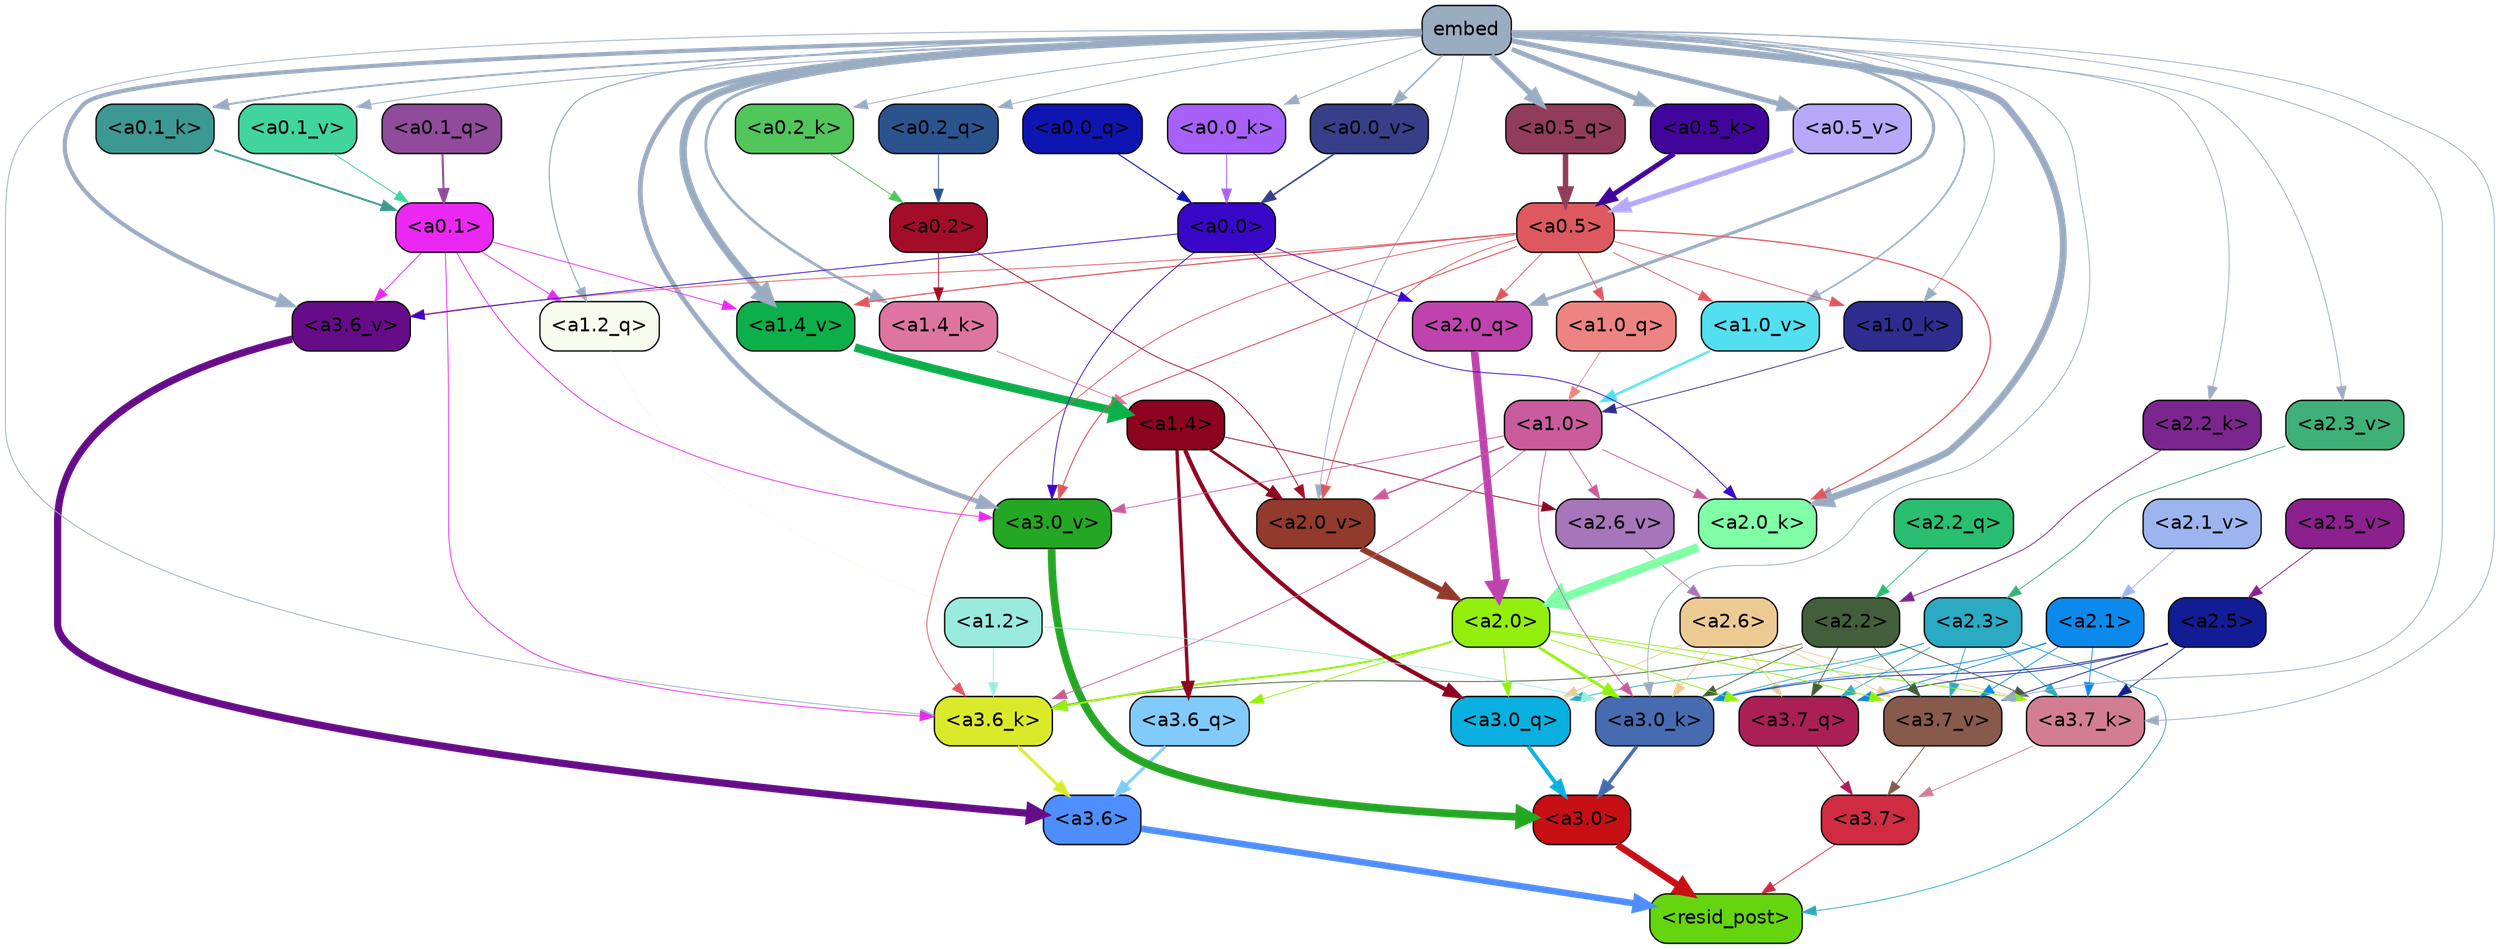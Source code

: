 strict digraph "" {
	graph [bgcolor=transparent,
		layout=dot,
		overlap=false,
		splines=true
	];
	"<a3.7>"	[color=black,
		fillcolor="#cf2c42",
		fontname=Helvetica,
		shape=box,
		style="filled, rounded"];
	"<resid_post>"	[color=black,
		fillcolor="#64d50e",
		fontname=Helvetica,
		shape=box,
		style="filled, rounded"];
	"<a3.7>" -> "<resid_post>"	[color="#cf2c42",
		penwidth=0.6];
	"<a3.6>"	[color=black,
		fillcolor="#4e8eff",
		fontname=Helvetica,
		shape=box,
		style="filled, rounded"];
	"<a3.6>" -> "<resid_post>"	[color="#4e8eff",
		penwidth=4.7534414529800415];
	"<a3.0>"	[color=black,
		fillcolor="#c70f14",
		fontname=Helvetica,
		shape=box,
		style="filled, rounded"];
	"<a3.0>" -> "<resid_post>"	[color="#c70f14",
		penwidth=4.898576855659485];
	"<a2.3>"	[color=black,
		fillcolor="#2baac3",
		fontname=Helvetica,
		shape=box,
		style="filled, rounded"];
	"<a2.3>" -> "<resid_post>"	[color="#2baac3",
		penwidth=0.6];
	"<a3.7_q>"	[color=black,
		fillcolor="#aa1f56",
		fontname=Helvetica,
		shape=box,
		style="filled, rounded"];
	"<a2.3>" -> "<a3.7_q>"	[color="#2baac3",
		penwidth=0.6];
	"<a3.0_q>"	[color=black,
		fillcolor="#09b0e0",
		fontname=Helvetica,
		shape=box,
		style="filled, rounded"];
	"<a2.3>" -> "<a3.0_q>"	[color="#2baac3",
		penwidth=0.6];
	"<a3.7_k>"	[color=black,
		fillcolor="#d27d93",
		fontname=Helvetica,
		shape=box,
		style="filled, rounded"];
	"<a2.3>" -> "<a3.7_k>"	[color="#2baac3",
		penwidth=0.6];
	"<a3.0_k>"	[color=black,
		fillcolor="#466bb1",
		fontname=Helvetica,
		shape=box,
		style="filled, rounded"];
	"<a2.3>" -> "<a3.0_k>"	[color="#2baac3",
		penwidth=0.6];
	"<a3.7_v>"	[color=black,
		fillcolor="#875a4c",
		fontname=Helvetica,
		shape=box,
		style="filled, rounded"];
	"<a2.3>" -> "<a3.7_v>"	[color="#2baac3",
		penwidth=0.6];
	"<a3.7_q>" -> "<a3.7>"	[color="#aa1f56",
		penwidth=0.6];
	"<a3.6_q>"	[color=black,
		fillcolor="#81cbfb",
		fontname=Helvetica,
		shape=box,
		style="filled, rounded"];
	"<a3.6_q>" -> "<a3.6>"	[color="#81cbfb",
		penwidth=2.160832464694977];
	"<a3.0_q>" -> "<a3.0>"	[color="#09b0e0",
		penwidth=2.870753765106201];
	"<a3.7_k>" -> "<a3.7>"	[color="#d27d93",
		penwidth=0.6];
	"<a3.6_k>"	[color=black,
		fillcolor="#daea2b",
		fontname=Helvetica,
		shape=box,
		style="filled, rounded"];
	"<a3.6_k>" -> "<a3.6>"	[color="#daea2b",
		penwidth=2.13908451795578];
	"<a3.0_k>" -> "<a3.0>"	[color="#466bb1",
		penwidth=2.520303964614868];
	"<a3.7_v>" -> "<a3.7>"	[color="#875a4c",
		penwidth=0.6];
	"<a3.6_v>"	[color=black,
		fillcolor="#670c89",
		fontname=Helvetica,
		shape=box,
		style="filled, rounded"];
	"<a3.6_v>" -> "<a3.6>"	[color="#670c89",
		penwidth=5.297133803367615];
	"<a3.0_v>"	[color=black,
		fillcolor="#24a724",
		fontname=Helvetica,
		shape=box,
		style="filled, rounded"];
	"<a3.0_v>" -> "<a3.0>"	[color="#24a724",
		penwidth=5.680712580680847];
	"<a2.6>"	[color=black,
		fillcolor="#eeca93",
		fontname=Helvetica,
		shape=box,
		style="filled, rounded"];
	"<a2.6>" -> "<a3.7_q>"	[color="#eeca93",
		penwidth=0.6];
	"<a2.6>" -> "<a3.0_q>"	[color="#eeca93",
		penwidth=0.6];
	"<a2.6>" -> "<a3.7_k>"	[color="#eeca93",
		penwidth=0.6];
	"<a2.6>" -> "<a3.0_k>"	[color="#eeca93",
		penwidth=0.6];
	"<a2.6>" -> "<a3.7_v>"	[color="#eeca93",
		penwidth=0.6];
	"<a2.5>"	[color=black,
		fillcolor="#121c94",
		fontname=Helvetica,
		shape=box,
		style="filled, rounded"];
	"<a2.5>" -> "<a3.7_q>"	[color="#121c94",
		penwidth=0.6];
	"<a2.5>" -> "<a3.7_k>"	[color="#121c94",
		penwidth=0.6];
	"<a2.5>" -> "<a3.0_k>"	[color="#121c94",
		penwidth=0.6];
	"<a2.5>" -> "<a3.7_v>"	[color="#121c94",
		penwidth=0.6];
	"<a2.2>"	[color=black,
		fillcolor="#435e3a",
		fontname=Helvetica,
		shape=box,
		style="filled, rounded"];
	"<a2.2>" -> "<a3.7_q>"	[color="#435e3a",
		penwidth=0.6];
	"<a2.2>" -> "<a3.7_k>"	[color="#435e3a",
		penwidth=0.6];
	"<a2.2>" -> "<a3.6_k>"	[color="#435e3a",
		penwidth=0.6];
	"<a2.2>" -> "<a3.0_k>"	[color="#435e3a",
		penwidth=0.6];
	"<a2.2>" -> "<a3.7_v>"	[color="#435e3a",
		penwidth=0.6];
	"<a2.1>"	[color=black,
		fillcolor="#0c89ec",
		fontname=Helvetica,
		shape=box,
		style="filled, rounded"];
	"<a2.1>" -> "<a3.7_q>"	[color="#0c89ec",
		penwidth=0.6];
	"<a2.1>" -> "<a3.7_k>"	[color="#0c89ec",
		penwidth=0.6];
	"<a2.1>" -> "<a3.0_k>"	[color="#0c89ec",
		penwidth=0.6];
	"<a2.1>" -> "<a3.7_v>"	[color="#0c89ec",
		penwidth=0.6];
	"<a2.0>"	[color=black,
		fillcolor="#92ef0b",
		fontname=Helvetica,
		shape=box,
		style="filled, rounded"];
	"<a2.0>" -> "<a3.7_q>"	[color="#92ef0b",
		penwidth=0.6];
	"<a2.0>" -> "<a3.6_q>"	[color="#92ef0b",
		penwidth=0.6];
	"<a2.0>" -> "<a3.0_q>"	[color="#92ef0b",
		penwidth=0.6];
	"<a2.0>" -> "<a3.7_k>"	[color="#92ef0b",
		penwidth=0.6];
	"<a2.0>" -> "<a3.6_k>"	[color="#92ef0b",
		penwidth=1.4807794839143753];
	"<a2.0>" -> "<a3.0_k>"	[color="#92ef0b",
		penwidth=2.095262974500656];
	"<a2.0>" -> "<a3.7_v>"	[color="#92ef0b",
		penwidth=0.6];
	"<a1.4>"	[color=black,
		fillcolor="#8c041f",
		fontname=Helvetica,
		shape=box,
		style="filled, rounded"];
	"<a1.4>" -> "<a3.6_q>"	[color="#8c041f",
		penwidth=2.425799250602722];
	"<a1.4>" -> "<a3.0_q>"	[color="#8c041f",
		penwidth=3.0341034531593323];
	"<a2.6_v>"	[color=black,
		fillcolor="#a775b9",
		fontname=Helvetica,
		shape=box,
		style="filled, rounded"];
	"<a1.4>" -> "<a2.6_v>"	[color="#8c041f",
		penwidth=0.6];
	"<a2.0_v>"	[color=black,
		fillcolor="#923a2b",
		fontname=Helvetica,
		shape=box,
		style="filled, rounded"];
	"<a1.4>" -> "<a2.0_v>"	[color="#8c041f",
		penwidth=2.007302835583687];
	embed	[color=black,
		fillcolor="#9aacc2",
		fontname=Helvetica,
		shape=box,
		style="filled, rounded"];
	embed -> "<a3.7_k>"	[color="#9aacc2",
		penwidth=0.6];
	embed -> "<a3.6_k>"	[color="#9aacc2",
		penwidth=0.6];
	embed -> "<a3.0_k>"	[color="#9aacc2",
		penwidth=0.6];
	embed -> "<a3.7_v>"	[color="#9aacc2",
		penwidth=0.6];
	embed -> "<a3.6_v>"	[color="#9aacc2",
		penwidth=3.067279100418091];
	embed -> "<a3.0_v>"	[color="#9aacc2",
		penwidth=3.5202720761299133];
	"<a2.0_q>"	[color=black,
		fillcolor="#be43ac",
		fontname=Helvetica,
		shape=box,
		style="filled, rounded"];
	embed -> "<a2.0_q>"	[color="#9aacc2",
		penwidth=2.339468687772751];
	"<a2.2_k>"	[color=black,
		fillcolor="#7b268e",
		fontname=Helvetica,
		shape=box,
		style="filled, rounded"];
	embed -> "<a2.2_k>"	[color="#9aacc2",
		penwidth=0.6];
	"<a2.0_k>"	[color=black,
		fillcolor="#80ffa7",
		fontname=Helvetica,
		shape=box,
		style="filled, rounded"];
	embed -> "<a2.0_k>"	[color="#9aacc2",
		penwidth=4.9759310483932495];
	"<a2.3_v>"	[color=black,
		fillcolor="#3fb077",
		fontname=Helvetica,
		shape=box,
		style="filled, rounded"];
	embed -> "<a2.3_v>"	[color="#9aacc2",
		penwidth=0.6];
	embed -> "<a2.0_v>"	[color="#9aacc2",
		penwidth=0.6];
	"<a1.2_q>"	[color=black,
		fillcolor="#f8fcee",
		fontname=Helvetica,
		shape=box,
		style="filled, rounded"];
	embed -> "<a1.2_q>"	[color="#9aacc2",
		penwidth=0.8262195587158203];
	"<a1.4_k>"	[color=black,
		fillcolor="#de75a0",
		fontname=Helvetica,
		shape=box,
		style="filled, rounded"];
	embed -> "<a1.4_k>"	[color="#9aacc2",
		penwidth=2.0715588331222534];
	"<a1.0_k>"	[color=black,
		fillcolor="#2e2d8f",
		fontname=Helvetica,
		shape=box,
		style="filled, rounded"];
	embed -> "<a1.0_k>"	[color="#9aacc2",
		penwidth=0.6];
	"<a1.4_v>"	[color=black,
		fillcolor="#0caf4a",
		fontname=Helvetica,
		shape=box,
		style="filled, rounded"];
	embed -> "<a1.4_v>"	[color="#9aacc2",
		penwidth=5.3763720989227295];
	"<a1.0_v>"	[color=black,
		fillcolor="#52dfef",
		fontname=Helvetica,
		shape=box,
		style="filled, rounded"];
	embed -> "<a1.0_v>"	[color="#9aacc2",
		penwidth=1.232791244983673];
	"<a0.5_q>"	[color=black,
		fillcolor="#913c5a",
		fontname=Helvetica,
		shape=box,
		style="filled, rounded"];
	embed -> "<a0.5_q>"	[color="#9aacc2",
		penwidth=4.023846864700317];
	"<a0.2_q>"	[color=black,
		fillcolor="#2b538e",
		fontname=Helvetica,
		shape=box,
		style="filled, rounded"];
	embed -> "<a0.2_q>"	[color="#9aacc2",
		penwidth=0.6];
	"<a0.5_k>"	[color=black,
		fillcolor="#42059b",
		fontname=Helvetica,
		shape=box,
		style="filled, rounded"];
	embed -> "<a0.5_k>"	[color="#9aacc2",
		penwidth=3.6077781692147255];
	"<a0.2_k>"	[color=black,
		fillcolor="#51c65b",
		fontname=Helvetica,
		shape=box,
		style="filled, rounded"];
	embed -> "<a0.2_k>"	[color="#9aacc2",
		penwidth=0.6];
	"<a0.1_k>"	[color=black,
		fillcolor="#3c9892",
		fontname=Helvetica,
		shape=box,
		style="filled, rounded"];
	embed -> "<a0.1_k>"	[color="#9aacc2",
		penwidth=1.4202172756195068];
	"<a0.0_k>"	[color=black,
		fillcolor="#a761fa",
		fontname=Helvetica,
		shape=box,
		style="filled, rounded"];
	embed -> "<a0.0_k>"	[color="#9aacc2",
		penwidth=0.6857509613037109];
	"<a0.5_v>"	[color=black,
		fillcolor="#b7a8fa",
		fontname=Helvetica,
		shape=box,
		style="filled, rounded"];
	embed -> "<a0.5_v>"	[color="#9aacc2",
		penwidth=3.744613029062748];
	"<a0.1_v>"	[color=black,
		fillcolor="#40d49f",
		fontname=Helvetica,
		shape=box,
		style="filled, rounded"];
	embed -> "<a0.1_v>"	[color="#9aacc2",
		penwidth=0.6802842617034912];
	"<a0.0_v>"	[color=black,
		fillcolor="#363f88",
		fontname=Helvetica,
		shape=box,
		style="filled, rounded"];
	embed -> "<a0.0_v>"	[color="#9aacc2",
		penwidth=1.1918210983276367];
	"<a1.2>"	[color=black,
		fillcolor="#99ebde",
		fontname=Helvetica,
		shape=box,
		style="filled, rounded"];
	"<a1.2>" -> "<a3.6_k>"	[color="#99ebde",
		penwidth=0.6];
	"<a1.2>" -> "<a3.0_k>"	[color="#99ebde",
		penwidth=0.6];
	"<a1.0>"	[color=black,
		fillcolor="#c95c9c",
		fontname=Helvetica,
		shape=box,
		style="filled, rounded"];
	"<a1.0>" -> "<a3.6_k>"	[color="#c95c9c",
		penwidth=0.6];
	"<a1.0>" -> "<a3.0_k>"	[color="#c95c9c",
		penwidth=0.6];
	"<a1.0>" -> "<a3.0_v>"	[color="#c95c9c",
		penwidth=0.6];
	"<a1.0>" -> "<a2.0_k>"	[color="#c95c9c",
		penwidth=0.6];
	"<a1.0>" -> "<a2.6_v>"	[color="#c95c9c",
		penwidth=0.6];
	"<a1.0>" -> "<a2.0_v>"	[color="#c95c9c",
		penwidth=1.0943371653556824];
	"<a0.5>"	[color=black,
		fillcolor="#de595f",
		fontname=Helvetica,
		shape=box,
		style="filled, rounded"];
	"<a0.5>" -> "<a3.6_k>"	[color="#de595f",
		penwidth=0.6];
	"<a0.5>" -> "<a3.6_v>"	[color="#de595f",
		penwidth=0.6];
	"<a0.5>" -> "<a3.0_v>"	[color="#de595f",
		penwidth=0.764040544629097];
	"<a0.5>" -> "<a2.0_q>"	[color="#de595f",
		penwidth=0.6];
	"<a0.5>" -> "<a2.0_k>"	[color="#de595f",
		penwidth=0.8956001400947571];
	"<a0.5>" -> "<a2.0_v>"	[color="#de595f",
		penwidth=0.6];
	"<a1.0_q>"	[color=black,
		fillcolor="#ee8482",
		fontname=Helvetica,
		shape=box,
		style="filled, rounded"];
	"<a0.5>" -> "<a1.0_q>"	[color="#de595f",
		penwidth=0.6];
	"<a0.5>" -> "<a1.0_k>"	[color="#de595f",
		penwidth=0.6];
	"<a0.5>" -> "<a1.4_v>"	[color="#de595f",
		penwidth=0.8774083852767944];
	"<a0.5>" -> "<a1.0_v>"	[color="#de595f",
		penwidth=0.6];
	"<a0.1>"	[color=black,
		fillcolor="#eb27f3",
		fontname=Helvetica,
		shape=box,
		style="filled, rounded"];
	"<a0.1>" -> "<a3.6_k>"	[color="#eb27f3",
		penwidth=0.6];
	"<a0.1>" -> "<a3.6_v>"	[color="#eb27f3",
		penwidth=0.6];
	"<a0.1>" -> "<a3.0_v>"	[color="#eb27f3",
		penwidth=0.6];
	"<a0.1>" -> "<a1.2_q>"	[color="#eb27f3",
		penwidth=0.6];
	"<a0.1>" -> "<a1.4_v>"	[color="#eb27f3",
		penwidth=0.6];
	"<a0.0>"	[color=black,
		fillcolor="#3a07c8",
		fontname=Helvetica,
		shape=box,
		style="filled, rounded"];
	"<a0.0>" -> "<a3.6_v>"	[color="#3a07c8",
		penwidth=0.6];
	"<a0.0>" -> "<a3.0_v>"	[color="#3a07c8",
		penwidth=0.6];
	"<a0.0>" -> "<a2.0_q>"	[color="#3a07c8",
		penwidth=0.6];
	"<a0.0>" -> "<a2.0_k>"	[color="#3a07c8",
		penwidth=0.6];
	"<a2.2_q>"	[color=black,
		fillcolor="#29be70",
		fontname=Helvetica,
		shape=box,
		style="filled, rounded"];
	"<a2.2_q>" -> "<a2.2>"	[color="#29be70",
		penwidth=0.6];
	"<a2.0_q>" -> "<a2.0>"	[color="#be43ac",
		penwidth=5.606565475463867];
	"<a2.2_k>" -> "<a2.2>"	[color="#7b268e",
		penwidth=0.6];
	"<a2.0_k>" -> "<a2.0>"	[color="#80ffa7",
		penwidth=6.344284534454346];
	"<a2.6_v>" -> "<a2.6>"	[color="#a775b9",
		penwidth=0.6];
	"<a2.5_v>"	[color=black,
		fillcolor="#8c208e",
		fontname=Helvetica,
		shape=box,
		style="filled, rounded"];
	"<a2.5_v>" -> "<a2.5>"	[color="#8c208e",
		penwidth=0.6];
	"<a2.3_v>" -> "<a2.3>"	[color="#3fb077",
		penwidth=0.6];
	"<a2.1_v>"	[color=black,
		fillcolor="#9db5ef",
		fontname=Helvetica,
		shape=box,
		style="filled, rounded"];
	"<a2.1_v>" -> "<a2.1>"	[color="#9db5ef",
		penwidth=0.6];
	"<a2.0_v>" -> "<a2.0>"	[color="#923a2b",
		penwidth=4.422677040100098];
	"<a0.2>"	[color=black,
		fillcolor="#a40d28",
		fontname=Helvetica,
		shape=box,
		style="filled, rounded"];
	"<a0.2>" -> "<a2.0_v>"	[color="#a40d28",
		penwidth=0.6];
	"<a0.2>" -> "<a1.4_k>"	[color="#a40d28",
		penwidth=0.6];
	"<a1.2_q>" -> "<a1.2>"	[color="#f8fcee",
		penwidth=0.7570515871047974];
	"<a1.0_q>" -> "<a1.0>"	[color="#ee8482",
		penwidth=0.6];
	"<a1.4_k>" -> "<a1.4>"	[color="#de75a0",
		penwidth=0.6];
	"<a1.0_k>" -> "<a1.0>"	[color="#2e2d8f",
		penwidth=0.6];
	"<a1.4_v>" -> "<a1.4>"	[color="#0caf4a",
		penwidth=6.0194467306137085];
	"<a1.0_v>" -> "<a1.0>"	[color="#52dfef",
		penwidth=1.738280937075615];
	"<a0.5_q>" -> "<a0.5>"	[color="#913c5a",
		penwidth=4.023846536874771];
	"<a0.2_q>" -> "<a0.2>"	[color="#2b538e",
		penwidth=0.6];
	"<a0.1_q>"	[color=black,
		fillcolor="#904b9a",
		fontname=Helvetica,
		shape=box,
		style="filled, rounded"];
	"<a0.1_q>" -> "<a0.1>"	[color="#904b9a",
		penwidth=1.5174570083618164];
	"<a0.0_q>"	[color=black,
		fillcolor="#0f15b2",
		fontname=Helvetica,
		shape=box,
		style="filled, rounded"];
	"<a0.0_q>" -> "<a0.0>"	[color="#0f15b2",
		penwidth=0.766176700592041];
	"<a0.5_k>" -> "<a0.5>"	[color="#42059b",
		penwidth=3.607769437134266];
	"<a0.2_k>" -> "<a0.2>"	[color="#51c65b",
		penwidth=0.6];
	"<a0.1_k>" -> "<a0.1>"	[color="#3c9892",
		penwidth=1.4202113151550293];
	"<a0.0_k>" -> "<a0.0>"	[color="#a761fa",
		penwidth=0.6857404708862305];
	"<a0.5_v>" -> "<a0.5>"	[color="#b7a8fa",
		penwidth=3.7962711341679096];
	"<a0.1_v>" -> "<a0.1>"	[color="#40d49f",
		penwidth=0.6802752017974854];
	"<a0.0_v>" -> "<a0.0>"	[color="#363f88",
		penwidth=1.1918113231658936];
}
